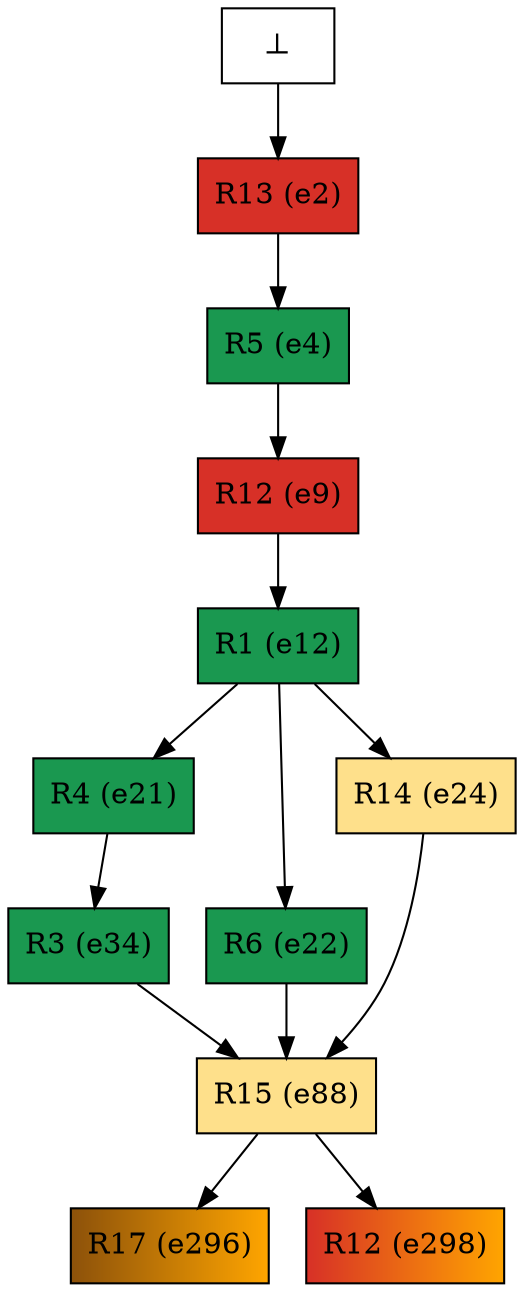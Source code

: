 digraph test {
  e2 -> e4;
  e4 -> e9;
  e9 -> e12;
  e12 -> e21;
  e12 -> e22;
  e12 -> e24;
  e21 -> e34;
  e22 -> e88;
  e24 -> e88;
  e34 -> e88;
  e88 -> e296;
  e88 -> e298;
  e0 -> e2;
  e2 [color="black" fillcolor="#d73027:#d73027" label="R13 (e2)" shape=box style=filled];
  e4 [color="black" fillcolor="#1a9850:#1a9850" label="R5 (e4)" shape=box style=filled];
  e9 [color="black" fillcolor="#d73027:#d73027" label="R12 (e9)" shape=box style=filled];
  e12 [color="black" fillcolor="#1a9850:#1a9850" label="R1 (e12)" shape=box style=filled];
  e21 [color="black" fillcolor="#1a9850:#1a9850" label="R4 (e21)" shape=box style=filled];
  e22 [color="black" fillcolor="#1a9850:#1a9850" label="R6 (e22)" shape=box style=filled];
  e24 [color="black" fillcolor="#fee08b:#fee08b" label="R14 (e24)" shape=box style=filled];
  e34 [color="black" fillcolor="#1a9850:#1a9850" label="R3 (e34)" shape=box style=filled];
  e88 [color="black" fillcolor="#fee08b:#fee08b" label="R15 (e88)" shape=box style=filled];
  e296 [color="black" fillcolor="#8c510a:orange" label="R17 (e296)" shape=box style=filled];
  e298 [color="black" fillcolor="#d73027:orange" label="R12 (e298)" shape=box style=filled];
  e0 [fillcolor="white" label="⊥" shape=box style=filled];
}
